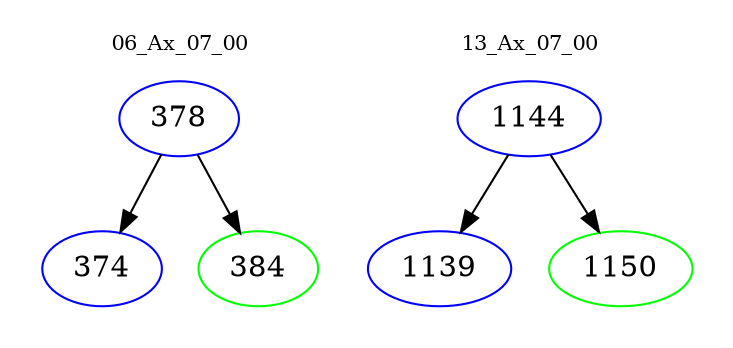 digraph{
subgraph cluster_0 {
color = white
label = "06_Ax_07_00";
fontsize=10;
T0_378 [label="378", color="blue"]
T0_378 -> T0_374 [color="black"]
T0_374 [label="374", color="blue"]
T0_378 -> T0_384 [color="black"]
T0_384 [label="384", color="green"]
}
subgraph cluster_1 {
color = white
label = "13_Ax_07_00";
fontsize=10;
T1_1144 [label="1144", color="blue"]
T1_1144 -> T1_1139 [color="black"]
T1_1139 [label="1139", color="blue"]
T1_1144 -> T1_1150 [color="black"]
T1_1150 [label="1150", color="green"]
}
}
